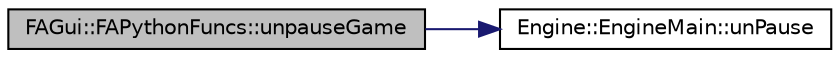 digraph G
{
  edge [fontname="Helvetica",fontsize="10",labelfontname="Helvetica",labelfontsize="10"];
  node [fontname="Helvetica",fontsize="10",shape=record];
  rankdir="LR";
  Node1 [label="FAGui::FAPythonFuncs::unpauseGame",height=0.2,width=0.4,color="black", fillcolor="grey75", style="filled" fontcolor="black"];
  Node1 -> Node2 [color="midnightblue",fontsize="10",style="solid",fontname="Helvetica"];
  Node2 [label="Engine::EngineMain::unPause",height=0.2,width=0.4,color="black", fillcolor="white", style="filled",URL="$class_engine_1_1_engine_main.html#ae46d281c8d2c93e0536ca381726cbe47"];
}
